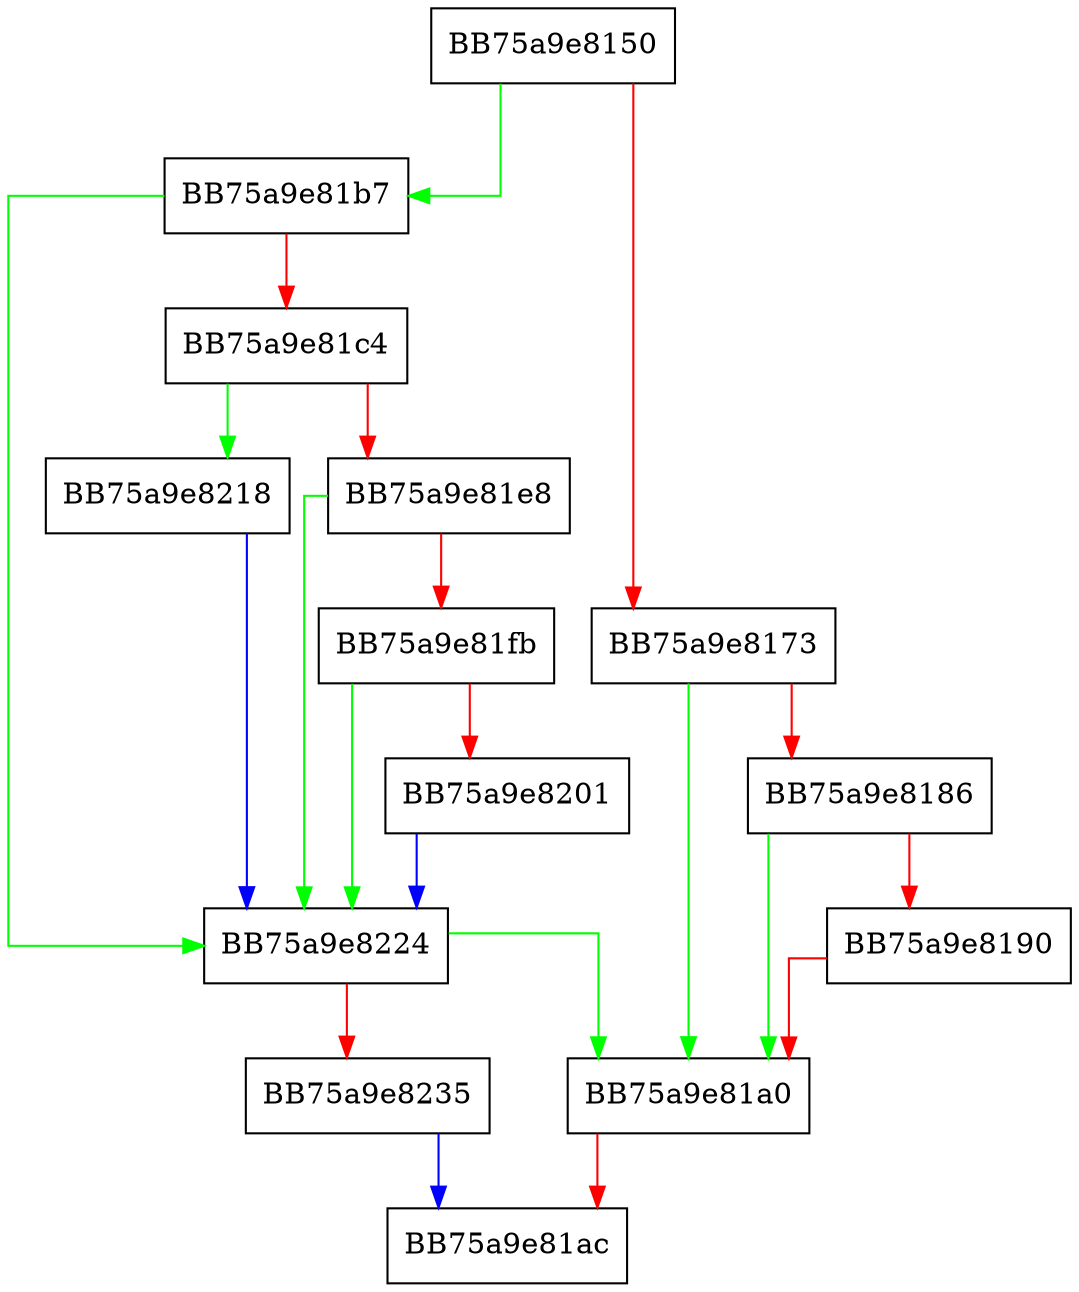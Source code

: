 digraph MpGetTempPathW {
  node [shape="box"];
  graph [splines=ortho];
  BB75a9e8150 -> BB75a9e81b7 [color="green"];
  BB75a9e8150 -> BB75a9e8173 [color="red"];
  BB75a9e8173 -> BB75a9e81a0 [color="green"];
  BB75a9e8173 -> BB75a9e8186 [color="red"];
  BB75a9e8186 -> BB75a9e81a0 [color="green"];
  BB75a9e8186 -> BB75a9e8190 [color="red"];
  BB75a9e8190 -> BB75a9e81a0 [color="red"];
  BB75a9e81a0 -> BB75a9e81ac [color="red"];
  BB75a9e81b7 -> BB75a9e8224 [color="green"];
  BB75a9e81b7 -> BB75a9e81c4 [color="red"];
  BB75a9e81c4 -> BB75a9e8218 [color="green"];
  BB75a9e81c4 -> BB75a9e81e8 [color="red"];
  BB75a9e81e8 -> BB75a9e8224 [color="green"];
  BB75a9e81e8 -> BB75a9e81fb [color="red"];
  BB75a9e81fb -> BB75a9e8224 [color="green"];
  BB75a9e81fb -> BB75a9e8201 [color="red"];
  BB75a9e8201 -> BB75a9e8224 [color="blue"];
  BB75a9e8218 -> BB75a9e8224 [color="blue"];
  BB75a9e8224 -> BB75a9e81a0 [color="green"];
  BB75a9e8224 -> BB75a9e8235 [color="red"];
  BB75a9e8235 -> BB75a9e81ac [color="blue"];
}